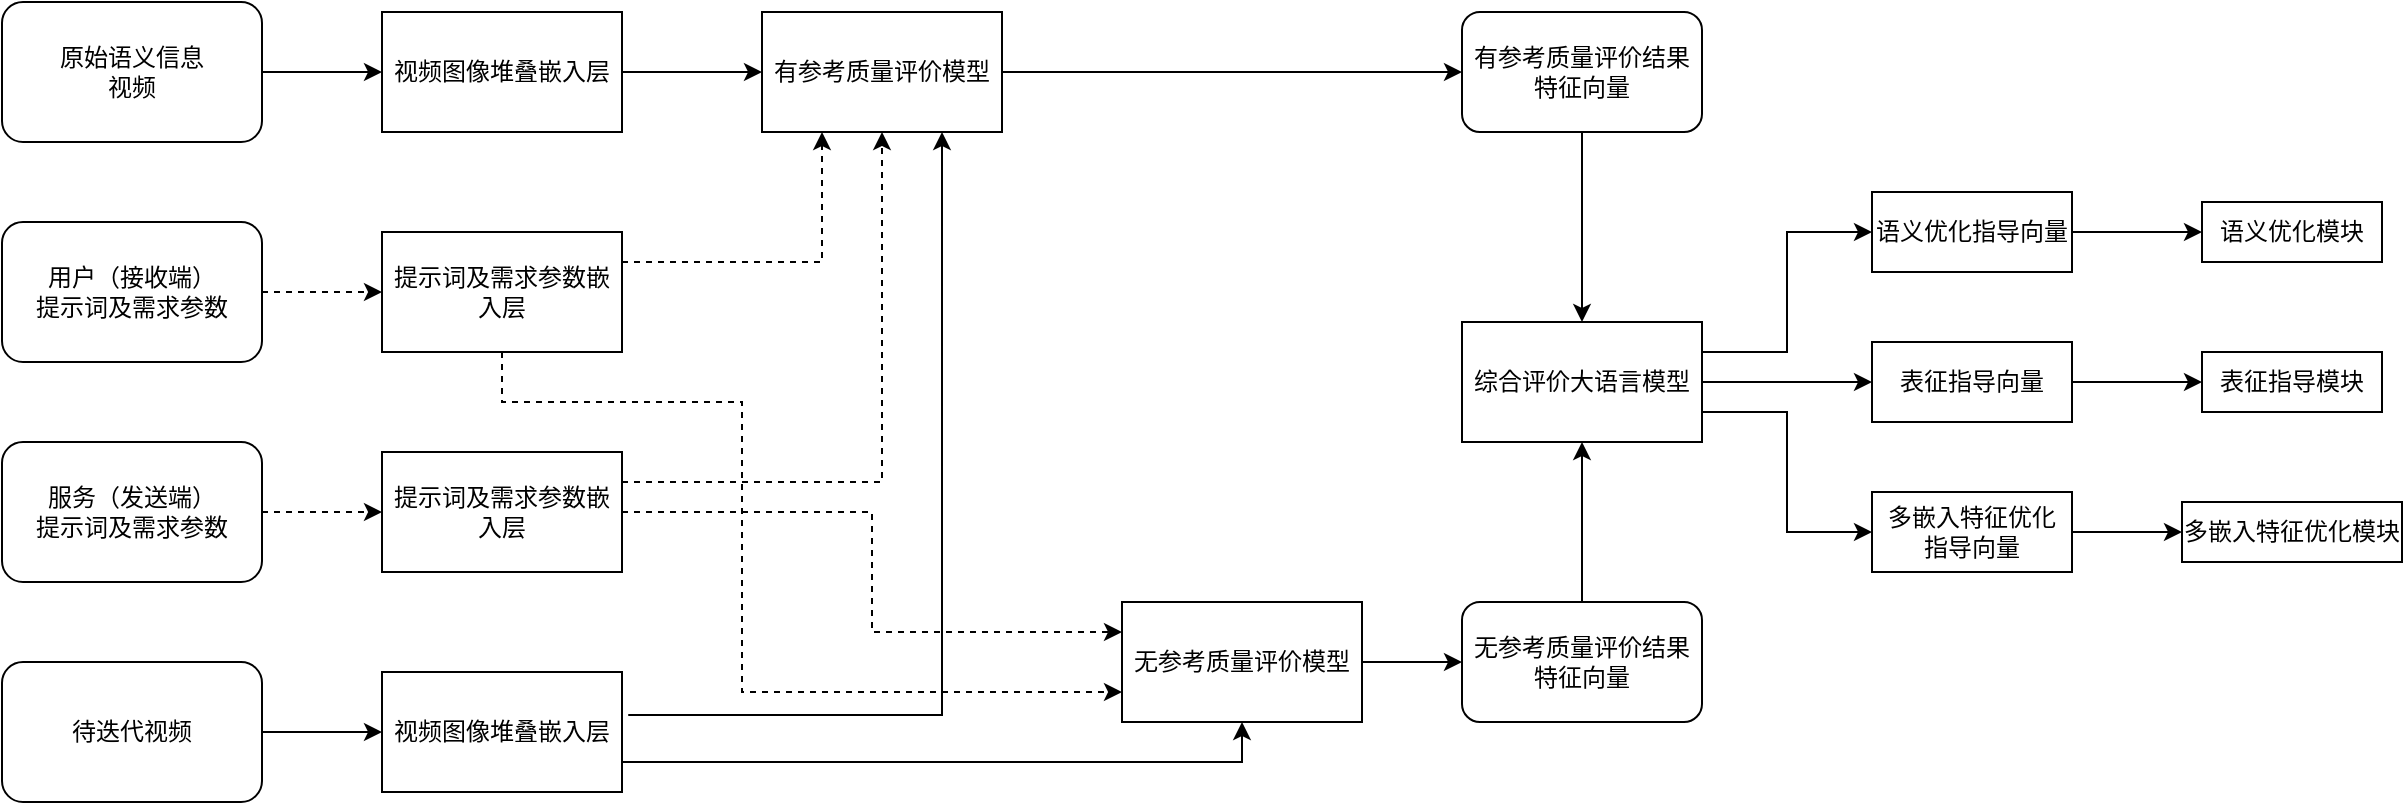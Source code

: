<mxfile version="24.6.4" type="github">
  <diagram name="第 1 页" id="JpJuvLmKtG-MRXJeiW7m">
    <mxGraphModel dx="1296" dy="719" grid="1" gridSize="10" guides="1" tooltips="1" connect="1" arrows="1" fold="1" page="1" pageScale="1" pageWidth="1169" pageHeight="827" math="0" shadow="0">
      <root>
        <mxCell id="0" />
        <mxCell id="1" parent="0" />
        <mxCell id="MelZ6qpHFA7kS_R9BVZc-9" style="edgeStyle=orthogonalEdgeStyle;rounded=0;orthogonalLoop=1;jettySize=auto;html=1;entryX=0;entryY=0.5;entryDx=0;entryDy=0;dashed=1;" parent="1" source="BcCwPTK8j7OGMrzo-Ye--47" target="MelZ6qpHFA7kS_R9BVZc-7" edge="1">
          <mxGeometry relative="1" as="geometry" />
        </mxCell>
        <mxCell id="BcCwPTK8j7OGMrzo-Ye--47" value="用户（接收端）&lt;div&gt;提示词及&lt;span style=&quot;background-color: initial;&quot;&gt;需求参数&lt;/span&gt;&lt;/div&gt;" style="rounded=1;whiteSpace=wrap;html=1;" parent="1" vertex="1">
          <mxGeometry x="150" y="250" width="130" height="70" as="geometry" />
        </mxCell>
        <mxCell id="MelZ6qpHFA7kS_R9BVZc-10" style="edgeStyle=orthogonalEdgeStyle;rounded=0;orthogonalLoop=1;jettySize=auto;html=1;entryX=0;entryY=0.5;entryDx=0;entryDy=0;dashed=1;" parent="1" source="BcCwPTK8j7OGMrzo-Ye--100" target="MelZ6qpHFA7kS_R9BVZc-8" edge="1">
          <mxGeometry relative="1" as="geometry" />
        </mxCell>
        <mxCell id="BcCwPTK8j7OGMrzo-Ye--100" value="服务（发送端）&lt;div&gt;提示词及&lt;span style=&quot;background-color: initial;&quot;&gt;需求参数&lt;/span&gt;&lt;/div&gt;" style="rounded=1;whiteSpace=wrap;html=1;" parent="1" vertex="1">
          <mxGeometry x="150" y="360" width="130" height="70" as="geometry" />
        </mxCell>
        <mxCell id="MelZ6qpHFA7kS_R9BVZc-6" style="edgeStyle=orthogonalEdgeStyle;rounded=0;orthogonalLoop=1;jettySize=auto;html=1;entryX=0;entryY=0.5;entryDx=0;entryDy=0;" parent="1" source="MelZ6qpHFA7kS_R9BVZc-1" target="MelZ6qpHFA7kS_R9BVZc-5" edge="1">
          <mxGeometry relative="1" as="geometry" />
        </mxCell>
        <mxCell id="MelZ6qpHFA7kS_R9BVZc-1" value="待迭代视频" style="rounded=1;whiteSpace=wrap;html=1;" parent="1" vertex="1">
          <mxGeometry x="150" y="470" width="130" height="70" as="geometry" />
        </mxCell>
        <mxCell id="MelZ6qpHFA7kS_R9BVZc-4" style="edgeStyle=orthogonalEdgeStyle;rounded=0;orthogonalLoop=1;jettySize=auto;html=1;entryX=0;entryY=0.5;entryDx=0;entryDy=0;" parent="1" source="MelZ6qpHFA7kS_R9BVZc-2" target="MelZ6qpHFA7kS_R9BVZc-3" edge="1">
          <mxGeometry relative="1" as="geometry" />
        </mxCell>
        <mxCell id="MelZ6qpHFA7kS_R9BVZc-2" value="原始语义信息&lt;div&gt;视频&lt;/div&gt;" style="rounded=1;whiteSpace=wrap;html=1;" parent="1" vertex="1">
          <mxGeometry x="150" y="140" width="130" height="70" as="geometry" />
        </mxCell>
        <mxCell id="MelZ6qpHFA7kS_R9BVZc-12" style="edgeStyle=orthogonalEdgeStyle;rounded=0;orthogonalLoop=1;jettySize=auto;html=1;entryX=0;entryY=0.5;entryDx=0;entryDy=0;" parent="1" source="MelZ6qpHFA7kS_R9BVZc-3" target="MelZ6qpHFA7kS_R9BVZc-11" edge="1">
          <mxGeometry relative="1" as="geometry" />
        </mxCell>
        <mxCell id="MelZ6qpHFA7kS_R9BVZc-3" value="视频图像堆叠嵌入层" style="rounded=0;whiteSpace=wrap;html=1;" parent="1" vertex="1">
          <mxGeometry x="340" y="145" width="120" height="60" as="geometry" />
        </mxCell>
        <mxCell id="MelZ6qpHFA7kS_R9BVZc-18" style="edgeStyle=orthogonalEdgeStyle;rounded=0;orthogonalLoop=1;jettySize=auto;html=1;entryX=0.75;entryY=1;entryDx=0;entryDy=0;exitX=1.026;exitY=0.358;exitDx=0;exitDy=0;exitPerimeter=0;" parent="1" source="MelZ6qpHFA7kS_R9BVZc-5" target="MelZ6qpHFA7kS_R9BVZc-11" edge="1">
          <mxGeometry relative="1" as="geometry" />
        </mxCell>
        <mxCell id="_TXsIc2Zqww3pUmbI3k1-1" style="edgeStyle=orthogonalEdgeStyle;rounded=0;orthogonalLoop=1;jettySize=auto;html=1;exitX=1;exitY=0.75;exitDx=0;exitDy=0;entryX=0.5;entryY=1;entryDx=0;entryDy=0;" edge="1" parent="1" source="MelZ6qpHFA7kS_R9BVZc-5" target="MelZ6qpHFA7kS_R9BVZc-17">
          <mxGeometry relative="1" as="geometry" />
        </mxCell>
        <mxCell id="MelZ6qpHFA7kS_R9BVZc-5" value="视频图像堆叠嵌入层" style="rounded=0;whiteSpace=wrap;html=1;" parent="1" vertex="1">
          <mxGeometry x="340" y="475" width="120" height="60" as="geometry" />
        </mxCell>
        <mxCell id="MelZ6qpHFA7kS_R9BVZc-13" style="edgeStyle=orthogonalEdgeStyle;rounded=0;orthogonalLoop=1;jettySize=auto;html=1;entryX=0.25;entryY=1;entryDx=0;entryDy=0;dashed=1;exitX=1;exitY=0.25;exitDx=0;exitDy=0;" parent="1" source="MelZ6qpHFA7kS_R9BVZc-7" target="MelZ6qpHFA7kS_R9BVZc-11" edge="1">
          <mxGeometry relative="1" as="geometry" />
        </mxCell>
        <mxCell id="MelZ6qpHFA7kS_R9BVZc-25" style="edgeStyle=orthogonalEdgeStyle;rounded=0;orthogonalLoop=1;jettySize=auto;html=1;entryX=0;entryY=0.75;entryDx=0;entryDy=0;dashed=1;" parent="1" source="MelZ6qpHFA7kS_R9BVZc-7" target="MelZ6qpHFA7kS_R9BVZc-17" edge="1">
          <mxGeometry relative="1" as="geometry">
            <Array as="points">
              <mxPoint x="400" y="340" />
              <mxPoint x="520" y="340" />
              <mxPoint x="520" y="485" />
            </Array>
          </mxGeometry>
        </mxCell>
        <mxCell id="MelZ6qpHFA7kS_R9BVZc-7" value="提示词及需求参数嵌入层" style="rounded=0;whiteSpace=wrap;html=1;" parent="1" vertex="1">
          <mxGeometry x="340" y="255" width="120" height="60" as="geometry" />
        </mxCell>
        <mxCell id="MelZ6qpHFA7kS_R9BVZc-14" style="edgeStyle=orthogonalEdgeStyle;rounded=0;orthogonalLoop=1;jettySize=auto;html=1;dashed=1;entryX=0.5;entryY=1;entryDx=0;entryDy=0;exitX=1;exitY=0.25;exitDx=0;exitDy=0;" parent="1" source="MelZ6qpHFA7kS_R9BVZc-8" target="MelZ6qpHFA7kS_R9BVZc-11" edge="1">
          <mxGeometry relative="1" as="geometry">
            <mxPoint x="610" y="210" as="targetPoint" />
          </mxGeometry>
        </mxCell>
        <mxCell id="MelZ6qpHFA7kS_R9BVZc-21" style="edgeStyle=orthogonalEdgeStyle;rounded=0;orthogonalLoop=1;jettySize=auto;html=1;entryX=0;entryY=0.25;entryDx=0;entryDy=0;strokeColor=none;dashed=1;" parent="1" source="MelZ6qpHFA7kS_R9BVZc-8" target="MelZ6qpHFA7kS_R9BVZc-17" edge="1">
          <mxGeometry relative="1" as="geometry">
            <Array as="points">
              <mxPoint x="400" y="455" />
            </Array>
          </mxGeometry>
        </mxCell>
        <mxCell id="MelZ6qpHFA7kS_R9BVZc-24" style="edgeStyle=orthogonalEdgeStyle;rounded=0;orthogonalLoop=1;jettySize=auto;html=1;entryX=0;entryY=0.25;entryDx=0;entryDy=0;dashed=1;" parent="1" source="MelZ6qpHFA7kS_R9BVZc-8" target="MelZ6qpHFA7kS_R9BVZc-17" edge="1">
          <mxGeometry relative="1" as="geometry" />
        </mxCell>
        <mxCell id="MelZ6qpHFA7kS_R9BVZc-8" value="提示词及需求参数嵌入层" style="rounded=0;whiteSpace=wrap;html=1;" parent="1" vertex="1">
          <mxGeometry x="340" y="365" width="120" height="60" as="geometry" />
        </mxCell>
        <mxCell id="MelZ6qpHFA7kS_R9BVZc-27" style="edgeStyle=orthogonalEdgeStyle;rounded=0;orthogonalLoop=1;jettySize=auto;html=1;entryX=0;entryY=0.5;entryDx=0;entryDy=0;" parent="1" source="MelZ6qpHFA7kS_R9BVZc-11" target="MelZ6qpHFA7kS_R9BVZc-16" edge="1">
          <mxGeometry relative="1" as="geometry" />
        </mxCell>
        <mxCell id="MelZ6qpHFA7kS_R9BVZc-11" value="有参考质量评价模型" style="rounded=0;whiteSpace=wrap;html=1;" parent="1" vertex="1">
          <mxGeometry x="530" y="145" width="120" height="60" as="geometry" />
        </mxCell>
        <mxCell id="MelZ6qpHFA7kS_R9BVZc-31" style="edgeStyle=orthogonalEdgeStyle;rounded=0;orthogonalLoop=1;jettySize=auto;html=1;entryX=0.5;entryY=0;entryDx=0;entryDy=0;" parent="1" source="MelZ6qpHFA7kS_R9BVZc-16" target="MelZ6qpHFA7kS_R9BVZc-30" edge="1">
          <mxGeometry relative="1" as="geometry" />
        </mxCell>
        <mxCell id="MelZ6qpHFA7kS_R9BVZc-16" value="有参考质量评价结果特征向量" style="rounded=1;whiteSpace=wrap;html=1;" parent="1" vertex="1">
          <mxGeometry x="880" y="145" width="120" height="60" as="geometry" />
        </mxCell>
        <mxCell id="MelZ6qpHFA7kS_R9BVZc-29" style="edgeStyle=orthogonalEdgeStyle;rounded=0;orthogonalLoop=1;jettySize=auto;html=1;entryX=0;entryY=0.5;entryDx=0;entryDy=0;" parent="1" source="MelZ6qpHFA7kS_R9BVZc-17" target="MelZ6qpHFA7kS_R9BVZc-28" edge="1">
          <mxGeometry relative="1" as="geometry" />
        </mxCell>
        <mxCell id="MelZ6qpHFA7kS_R9BVZc-17" value="无参考质量评价模型" style="rounded=0;whiteSpace=wrap;html=1;" parent="1" vertex="1">
          <mxGeometry x="710" y="440" width="120" height="60" as="geometry" />
        </mxCell>
        <mxCell id="MelZ6qpHFA7kS_R9BVZc-32" style="edgeStyle=orthogonalEdgeStyle;rounded=0;orthogonalLoop=1;jettySize=auto;html=1;entryX=0.5;entryY=1;entryDx=0;entryDy=0;" parent="1" source="MelZ6qpHFA7kS_R9BVZc-28" target="MelZ6qpHFA7kS_R9BVZc-30" edge="1">
          <mxGeometry relative="1" as="geometry" />
        </mxCell>
        <mxCell id="MelZ6qpHFA7kS_R9BVZc-28" value="无参考质量评价结果特征向量" style="rounded=1;whiteSpace=wrap;html=1;" parent="1" vertex="1">
          <mxGeometry x="880" y="440" width="120" height="60" as="geometry" />
        </mxCell>
        <mxCell id="MelZ6qpHFA7kS_R9BVZc-36" style="edgeStyle=orthogonalEdgeStyle;rounded=0;orthogonalLoop=1;jettySize=auto;html=1;exitX=1;exitY=0.25;exitDx=0;exitDy=0;entryX=0;entryY=0.5;entryDx=0;entryDy=0;" parent="1" source="MelZ6qpHFA7kS_R9BVZc-30" target="MelZ6qpHFA7kS_R9BVZc-33" edge="1">
          <mxGeometry relative="1" as="geometry" />
        </mxCell>
        <mxCell id="_TXsIc2Zqww3pUmbI3k1-10" style="edgeStyle=orthogonalEdgeStyle;rounded=0;orthogonalLoop=1;jettySize=auto;html=1;entryX=0;entryY=0.5;entryDx=0;entryDy=0;" edge="1" parent="1" source="MelZ6qpHFA7kS_R9BVZc-30" target="_TXsIc2Zqww3pUmbI3k1-6">
          <mxGeometry relative="1" as="geometry" />
        </mxCell>
        <mxCell id="_TXsIc2Zqww3pUmbI3k1-12" style="edgeStyle=orthogonalEdgeStyle;rounded=0;orthogonalLoop=1;jettySize=auto;html=1;exitX=1;exitY=0.75;exitDx=0;exitDy=0;entryX=0;entryY=0.5;entryDx=0;entryDy=0;" edge="1" parent="1" source="MelZ6qpHFA7kS_R9BVZc-30" target="_TXsIc2Zqww3pUmbI3k1-9">
          <mxGeometry relative="1" as="geometry" />
        </mxCell>
        <mxCell id="MelZ6qpHFA7kS_R9BVZc-30" value="综合评价大语言模型" style="rounded=0;whiteSpace=wrap;html=1;" parent="1" vertex="1">
          <mxGeometry x="880" y="300" width="120" height="60" as="geometry" />
        </mxCell>
        <mxCell id="_TXsIc2Zqww3pUmbI3k1-5" style="edgeStyle=orthogonalEdgeStyle;rounded=0;orthogonalLoop=1;jettySize=auto;html=1;entryX=0;entryY=0.5;entryDx=0;entryDy=0;" edge="1" parent="1" source="MelZ6qpHFA7kS_R9BVZc-33" target="_TXsIc2Zqww3pUmbI3k1-2">
          <mxGeometry relative="1" as="geometry" />
        </mxCell>
        <mxCell id="MelZ6qpHFA7kS_R9BVZc-33" value="语义优化指导向量" style="rounded=0;whiteSpace=wrap;html=1;" parent="1" vertex="1">
          <mxGeometry x="1085" y="235" width="100" height="40" as="geometry" />
        </mxCell>
        <mxCell id="_TXsIc2Zqww3pUmbI3k1-2" value="语义优化模块" style="rounded=0;whiteSpace=wrap;html=1;" vertex="1" parent="1">
          <mxGeometry x="1250" y="240" width="90" height="30" as="geometry" />
        </mxCell>
        <mxCell id="_TXsIc2Zqww3pUmbI3k1-3" value="表征指导模块" style="rounded=0;whiteSpace=wrap;html=1;" vertex="1" parent="1">
          <mxGeometry x="1250" y="315" width="90" height="30" as="geometry" />
        </mxCell>
        <mxCell id="_TXsIc2Zqww3pUmbI3k1-4" value="多嵌入特征优化模块" style="rounded=0;whiteSpace=wrap;html=1;" vertex="1" parent="1">
          <mxGeometry x="1240" y="390" width="110" height="30" as="geometry" />
        </mxCell>
        <mxCell id="_TXsIc2Zqww3pUmbI3k1-13" style="edgeStyle=orthogonalEdgeStyle;rounded=0;orthogonalLoop=1;jettySize=auto;html=1;entryX=0;entryY=0.5;entryDx=0;entryDy=0;" edge="1" parent="1" source="_TXsIc2Zqww3pUmbI3k1-6" target="_TXsIc2Zqww3pUmbI3k1-3">
          <mxGeometry relative="1" as="geometry" />
        </mxCell>
        <mxCell id="_TXsIc2Zqww3pUmbI3k1-6" value="表征指导向量" style="rounded=0;whiteSpace=wrap;html=1;" vertex="1" parent="1">
          <mxGeometry x="1085" y="310" width="100" height="40" as="geometry" />
        </mxCell>
        <mxCell id="_TXsIc2Zqww3pUmbI3k1-14" style="edgeStyle=orthogonalEdgeStyle;rounded=0;orthogonalLoop=1;jettySize=auto;html=1;entryX=0;entryY=0.5;entryDx=0;entryDy=0;" edge="1" parent="1" source="_TXsIc2Zqww3pUmbI3k1-9" target="_TXsIc2Zqww3pUmbI3k1-4">
          <mxGeometry relative="1" as="geometry" />
        </mxCell>
        <mxCell id="_TXsIc2Zqww3pUmbI3k1-9" value="多嵌入特征优化&lt;div&gt;指导向量&lt;/div&gt;" style="rounded=0;whiteSpace=wrap;html=1;" vertex="1" parent="1">
          <mxGeometry x="1085" y="385" width="100" height="40" as="geometry" />
        </mxCell>
      </root>
    </mxGraphModel>
  </diagram>
</mxfile>
